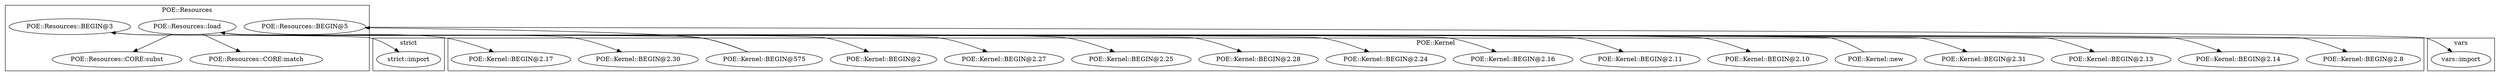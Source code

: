 digraph {
graph [overlap=false]
subgraph cluster_POE_Resources {
	label="POE::Resources";
	"POE::Resources::CORE:subst";
	"POE::Resources::CORE:match";
	"POE::Resources::BEGIN@3";
	"POE::Resources::load";
	"POE::Resources::BEGIN@5";
}
subgraph cluster_strict {
	label="strict";
	"strict::import";
}
subgraph cluster_vars {
	label="vars";
	"vars::import";
}
subgraph cluster_POE_Kernel {
	label="POE::Kernel";
	"POE::Kernel::BEGIN@2.24";
	"POE::Kernel::BEGIN@2.28";
	"POE::Kernel::BEGIN@2.25";
	"POE::Kernel::BEGIN@2.27";
	"POE::Kernel::BEGIN@2";
	"POE::Kernel::BEGIN@2.30";
	"POE::Kernel::BEGIN@2.17";
	"POE::Kernel::BEGIN@2.8";
	"POE::Kernel::BEGIN@2.14";
	"POE::Kernel::BEGIN@2.13";
	"POE::Kernel::BEGIN@2.31";
	"POE::Kernel::new";
	"POE::Kernel::BEGIN@2.10";
	"POE::Kernel::BEGIN@575";
	"POE::Kernel::BEGIN@2.11";
	"POE::Kernel::BEGIN@2.16";
}
"POE::Resources::load" -> "POE::Kernel::BEGIN@2.30";
"POE::Resources::load" -> "POE::Kernel::BEGIN@2";
"POE::Resources::load" -> "POE::Resources::CORE:subst";
"POE::Kernel::BEGIN@575" -> "POE::Resources::BEGIN@3";
"POE::Resources::load" -> "POE::Kernel::BEGIN@2.16";
"POE::Kernel::BEGIN@575" -> "POE::Resources::BEGIN@5";
"POE::Resources::load" -> "POE::Kernel::BEGIN@2.31";
"POE::Resources::BEGIN@3" -> "strict::import";
"POE::Resources::load" -> "POE::Kernel::BEGIN@2.11";
"POE::Resources::load" -> "POE::Kernel::BEGIN@2.25";
"POE::Resources::load" -> "POE::Kernel::BEGIN@2.13";
"POE::Resources::load" -> "POE::Kernel::BEGIN@2.24";
"POE::Resources::load" -> "POE::Kernel::BEGIN@2.14";
"POE::Resources::load" -> "POE::Kernel::BEGIN@2.17";
"POE::Resources::load" -> "POE::Kernel::BEGIN@2.10";
"POE::Resources::BEGIN@5" -> "vars::import";
"POE::Resources::load" -> "POE::Resources::CORE:match";
"POE::Resources::load" -> "POE::Kernel::BEGIN@2.28";
"POE::Resources::load" -> "POE::Kernel::BEGIN@2.8";
"POE::Resources::load" -> "POE::Kernel::BEGIN@2.27";
"POE::Kernel::new" -> "POE::Resources::load";
}
